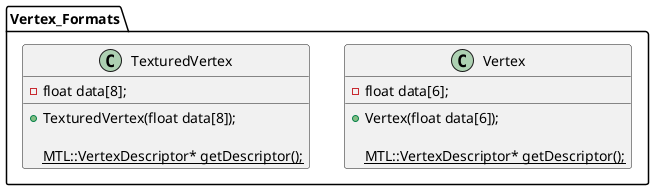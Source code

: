 @startuml vertex_formats
package Vertex_Formats {

class Vertex {
    + Vertex(float data[6]);

    {static} MTL::VertexDescriptor* getDescriptor();
    
    - float data[6];
}

class TexturedVertex {

    + TexturedVertex(float data[8]);

    {static} MTL::VertexDescriptor* getDescriptor();

    - float data[8];
}
}
@enduml